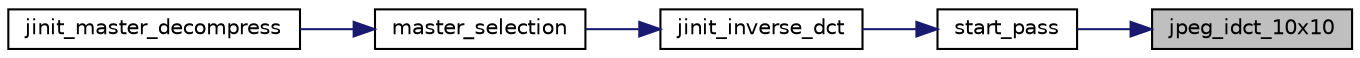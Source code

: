 digraph "jpeg_idct_10x10"
{
 // LATEX_PDF_SIZE
  bgcolor="transparent";
  edge [fontname="Helvetica",fontsize="10",labelfontname="Helvetica",labelfontsize="10"];
  node [fontname="Helvetica",fontsize="10",shape=record];
  rankdir="RL";
  Node1 [label="jpeg_idct_10x10",height=0.2,width=0.4,color="black", fillcolor="grey75", style="filled", fontcolor="black",tooltip=" "];
  Node1 -> Node2 [dir="back",color="midnightblue",fontsize="10",style="solid"];
  Node2 [label="start_pass",height=0.2,width=0.4,color="black",URL="$jddctmgr_8c.html#a1964f006adb8fb80f57e455f6452aec1",tooltip=" "];
  Node2 -> Node3 [dir="back",color="midnightblue",fontsize="10",style="solid"];
  Node3 [label="jinit_inverse_dct",height=0.2,width=0.4,color="black",URL="$jddctmgr_8c.html#aa58c9a57d35dfad33e10c13ff613c580",tooltip=" "];
  Node3 -> Node4 [dir="back",color="midnightblue",fontsize="10",style="solid"];
  Node4 [label="master_selection",height=0.2,width=0.4,color="black",URL="$jdmaster_8c.html#a440a4f3af47f35f6dd2a353329bc3baf",tooltip=" "];
  Node4 -> Node5 [dir="back",color="midnightblue",fontsize="10",style="solid"];
  Node5 [label="jinit_master_decompress",height=0.2,width=0.4,color="black",URL="$jdmaster_8c.html#a103160e5ec5fd80c654e74f633b14818",tooltip=" "];
}

